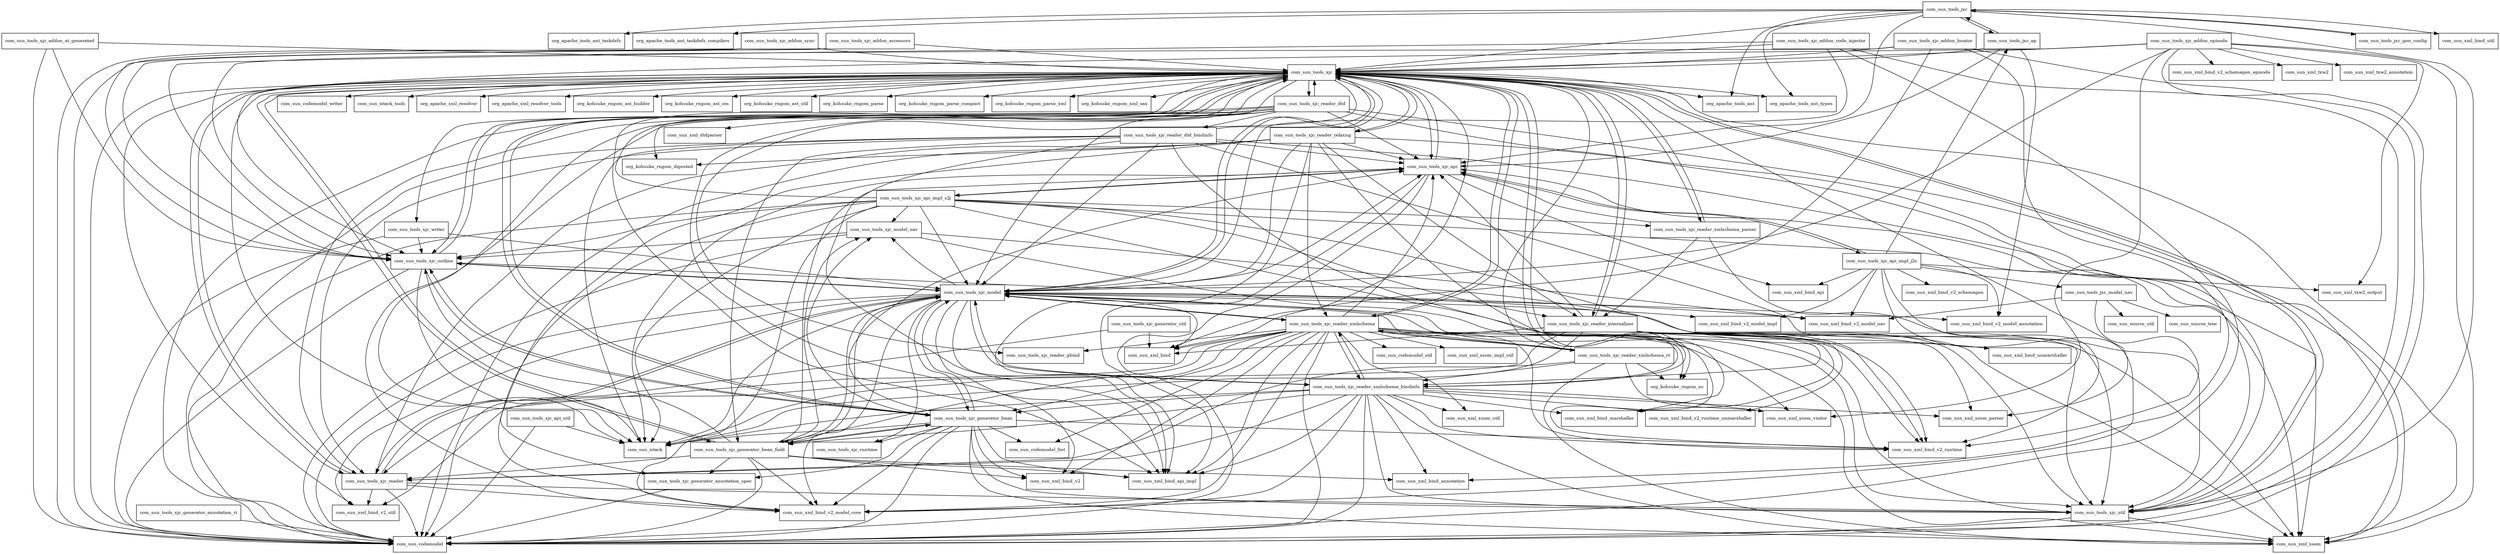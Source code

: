 digraph jaxb_xjc_2_2_5_redhat_8_package_dependencies {
  node [shape = box, fontsize=10.0];
  com_sun_tools_jxc -> com_sun_tools_jxc_ap;
  com_sun_tools_jxc -> com_sun_tools_jxc_gen_config;
  com_sun_tools_jxc -> com_sun_tools_xjc;
  com_sun_tools_jxc -> com_sun_tools_xjc_api;
  com_sun_tools_jxc -> com_sun_tools_xjc_util;
  com_sun_tools_jxc -> com_sun_xml_bind_util;
  com_sun_tools_jxc -> org_apache_tools_ant;
  com_sun_tools_jxc -> org_apache_tools_ant_taskdefs;
  com_sun_tools_jxc -> org_apache_tools_ant_taskdefs_compilers;
  com_sun_tools_jxc -> org_apache_tools_ant_types;
  com_sun_tools_jxc_ap -> com_sun_tools_jxc;
  com_sun_tools_jxc_ap -> com_sun_tools_xjc;
  com_sun_tools_jxc_ap -> com_sun_tools_xjc_api;
  com_sun_tools_jxc_ap -> com_sun_xml_bind_v2_model_annotation;
  com_sun_tools_jxc_gen_config -> com_sun_tools_jxc;
  com_sun_tools_jxc_model_nav -> com_sun_source_tree;
  com_sun_tools_jxc_model_nav -> com_sun_source_util;
  com_sun_tools_jxc_model_nav -> com_sun_xml_bind_v2_model_nav;
  com_sun_tools_jxc_model_nav -> com_sun_xml_bind_v2_runtime;
  com_sun_tools_xjc -> com_sun_codemodel;
  com_sun_tools_xjc -> com_sun_codemodel_writer;
  com_sun_tools_xjc -> com_sun_istack;
  com_sun_tools_xjc -> com_sun_istack_tools;
  com_sun_tools_xjc -> com_sun_tools_xjc_api;
  com_sun_tools_xjc -> com_sun_tools_xjc_generator_bean;
  com_sun_tools_xjc -> com_sun_tools_xjc_generator_bean_field;
  com_sun_tools_xjc -> com_sun_tools_xjc_model;
  com_sun_tools_xjc -> com_sun_tools_xjc_outline;
  com_sun_tools_xjc -> com_sun_tools_xjc_reader;
  com_sun_tools_xjc -> com_sun_tools_xjc_reader_dtd;
  com_sun_tools_xjc -> com_sun_tools_xjc_reader_gbind;
  com_sun_tools_xjc -> com_sun_tools_xjc_reader_internalizer;
  com_sun_tools_xjc -> com_sun_tools_xjc_reader_relaxng;
  com_sun_tools_xjc -> com_sun_tools_xjc_reader_xmlschema;
  com_sun_tools_xjc -> com_sun_tools_xjc_reader_xmlschema_bindinfo;
  com_sun_tools_xjc -> com_sun_tools_xjc_reader_xmlschema_parser;
  com_sun_tools_xjc -> com_sun_tools_xjc_util;
  com_sun_tools_xjc -> com_sun_tools_xjc_writer;
  com_sun_tools_xjc -> com_sun_xml_bind;
  com_sun_tools_xjc -> com_sun_xml_bind_api_impl;
  com_sun_tools_xjc -> com_sun_xml_bind_v2_util;
  com_sun_tools_xjc -> com_sun_xml_xsom;
  com_sun_tools_xjc -> com_sun_xml_xsom_parser;
  com_sun_tools_xjc -> org_apache_tools_ant;
  com_sun_tools_xjc -> org_apache_tools_ant_types;
  com_sun_tools_xjc -> org_apache_xml_resolver;
  com_sun_tools_xjc -> org_apache_xml_resolver_tools;
  com_sun_tools_xjc -> org_kohsuke_rngom_ast_builder;
  com_sun_tools_xjc -> org_kohsuke_rngom_ast_om;
  com_sun_tools_xjc -> org_kohsuke_rngom_ast_util;
  com_sun_tools_xjc -> org_kohsuke_rngom_digested;
  com_sun_tools_xjc -> org_kohsuke_rngom_parse;
  com_sun_tools_xjc -> org_kohsuke_rngom_parse_compact;
  com_sun_tools_xjc -> org_kohsuke_rngom_parse_xml;
  com_sun_tools_xjc -> org_kohsuke_rngom_xml_sax;
  com_sun_tools_xjc_addon_accessors -> com_sun_codemodel;
  com_sun_tools_xjc_addon_accessors -> com_sun_tools_xjc;
  com_sun_tools_xjc_addon_accessors -> com_sun_tools_xjc_outline;
  com_sun_tools_xjc_addon_at_generated -> com_sun_codemodel;
  com_sun_tools_xjc_addon_at_generated -> com_sun_tools_xjc;
  com_sun_tools_xjc_addon_at_generated -> com_sun_tools_xjc_outline;
  com_sun_tools_xjc_addon_code_injector -> com_sun_codemodel;
  com_sun_tools_xjc_addon_code_injector -> com_sun_tools_xjc;
  com_sun_tools_xjc_addon_code_injector -> com_sun_tools_xjc_model;
  com_sun_tools_xjc_addon_code_injector -> com_sun_tools_xjc_outline;
  com_sun_tools_xjc_addon_code_injector -> com_sun_tools_xjc_util;
  com_sun_tools_xjc_addon_episode -> com_sun_codemodel;
  com_sun_tools_xjc_addon_episode -> com_sun_tools_xjc;
  com_sun_tools_xjc_addon_episode -> com_sun_tools_xjc_model;
  com_sun_tools_xjc_addon_episode -> com_sun_tools_xjc_outline;
  com_sun_tools_xjc_addon_episode -> com_sun_xml_bind_v2_schemagen_episode;
  com_sun_tools_xjc_addon_episode -> com_sun_xml_txw2;
  com_sun_tools_xjc_addon_episode -> com_sun_xml_txw2_annotation;
  com_sun_tools_xjc_addon_episode -> com_sun_xml_txw2_output;
  com_sun_tools_xjc_addon_episode -> com_sun_xml_xsom;
  com_sun_tools_xjc_addon_episode -> com_sun_xml_xsom_visitor;
  com_sun_tools_xjc_addon_locator -> com_sun_codemodel;
  com_sun_tools_xjc_addon_locator -> com_sun_tools_xjc;
  com_sun_tools_xjc_addon_locator -> com_sun_tools_xjc_outline;
  com_sun_tools_xjc_addon_locator -> com_sun_xml_bind;
  com_sun_tools_xjc_addon_locator -> com_sun_xml_bind_annotation;
  com_sun_tools_xjc_addon_sync -> com_sun_codemodel;
  com_sun_tools_xjc_addon_sync -> com_sun_tools_xjc;
  com_sun_tools_xjc_addon_sync -> com_sun_tools_xjc_outline;
  com_sun_tools_xjc_api -> com_sun_codemodel;
  com_sun_tools_xjc_api -> com_sun_istack;
  com_sun_tools_xjc_api -> com_sun_tools_xjc;
  com_sun_tools_xjc_api -> com_sun_tools_xjc_api_impl_j2s;
  com_sun_tools_xjc_api -> com_sun_tools_xjc_api_impl_s2j;
  com_sun_tools_xjc_api -> com_sun_xml_bind_api;
  com_sun_tools_xjc_api -> com_sun_xml_bind_api_impl;
  com_sun_tools_xjc_api_impl_j2s -> com_sun_tools_jxc_ap;
  com_sun_tools_xjc_api_impl_j2s -> com_sun_tools_jxc_model_nav;
  com_sun_tools_xjc_api_impl_j2s -> com_sun_tools_xjc_api;
  com_sun_tools_xjc_api_impl_j2s -> com_sun_xml_bind_api;
  com_sun_tools_xjc_api_impl_j2s -> com_sun_xml_bind_v2_model_annotation;
  com_sun_tools_xjc_api_impl_j2s -> com_sun_xml_bind_v2_model_core;
  com_sun_tools_xjc_api_impl_j2s -> com_sun_xml_bind_v2_model_impl;
  com_sun_tools_xjc_api_impl_j2s -> com_sun_xml_bind_v2_model_nav;
  com_sun_tools_xjc_api_impl_j2s -> com_sun_xml_bind_v2_runtime;
  com_sun_tools_xjc_api_impl_j2s -> com_sun_xml_bind_v2_schemagen;
  com_sun_tools_xjc_api_impl_j2s -> com_sun_xml_txw2_output;
  com_sun_tools_xjc_api_impl_s2j -> com_sun_codemodel;
  com_sun_tools_xjc_api_impl_s2j -> com_sun_istack;
  com_sun_tools_xjc_api_impl_s2j -> com_sun_tools_xjc;
  com_sun_tools_xjc_api_impl_s2j -> com_sun_tools_xjc_api;
  com_sun_tools_xjc_api_impl_s2j -> com_sun_tools_xjc_generator_annotation_spec;
  com_sun_tools_xjc_api_impl_s2j -> com_sun_tools_xjc_model;
  com_sun_tools_xjc_api_impl_s2j -> com_sun_tools_xjc_model_nav;
  com_sun_tools_xjc_api_impl_s2j -> com_sun_tools_xjc_outline;
  com_sun_tools_xjc_api_impl_s2j -> com_sun_tools_xjc_reader_internalizer;
  com_sun_tools_xjc_api_impl_s2j -> com_sun_tools_xjc_reader_xmlschema_parser;
  com_sun_tools_xjc_api_impl_s2j -> com_sun_xml_bind_unmarshaller;
  com_sun_tools_xjc_api_impl_s2j -> com_sun_xml_bind_v2_model_core;
  com_sun_tools_xjc_api_impl_s2j -> com_sun_xml_bind_v2_runtime;
  com_sun_tools_xjc_api_impl_s2j -> com_sun_xml_xsom;
  com_sun_tools_xjc_api_util -> com_sun_codemodel;
  com_sun_tools_xjc_api_util -> com_sun_istack;
  com_sun_tools_xjc_generator_annotation_ri -> com_sun_codemodel;
  com_sun_tools_xjc_generator_annotation_spec -> com_sun_codemodel;
  com_sun_tools_xjc_generator_bean -> com_sun_codemodel;
  com_sun_tools_xjc_generator_bean -> com_sun_codemodel_fmt;
  com_sun_tools_xjc_generator_bean -> com_sun_istack;
  com_sun_tools_xjc_generator_bean -> com_sun_tools_xjc;
  com_sun_tools_xjc_generator_bean -> com_sun_tools_xjc_api;
  com_sun_tools_xjc_generator_bean -> com_sun_tools_xjc_generator_annotation_spec;
  com_sun_tools_xjc_generator_bean -> com_sun_tools_xjc_generator_bean_field;
  com_sun_tools_xjc_generator_bean -> com_sun_tools_xjc_model;
  com_sun_tools_xjc_generator_bean -> com_sun_tools_xjc_model_nav;
  com_sun_tools_xjc_generator_bean -> com_sun_tools_xjc_outline;
  com_sun_tools_xjc_generator_bean -> com_sun_tools_xjc_runtime;
  com_sun_tools_xjc_generator_bean -> com_sun_tools_xjc_util;
  com_sun_tools_xjc_generator_bean -> com_sun_xml_bind_api_impl;
  com_sun_tools_xjc_generator_bean -> com_sun_xml_bind_v2;
  com_sun_tools_xjc_generator_bean -> com_sun_xml_bind_v2_model_core;
  com_sun_tools_xjc_generator_bean -> com_sun_xml_bind_v2_runtime;
  com_sun_tools_xjc_generator_bean -> com_sun_xml_xsom;
  com_sun_tools_xjc_generator_bean_field -> com_sun_codemodel;
  com_sun_tools_xjc_generator_bean_field -> com_sun_tools_xjc;
  com_sun_tools_xjc_generator_bean_field -> com_sun_tools_xjc_api;
  com_sun_tools_xjc_generator_bean_field -> com_sun_tools_xjc_generator_annotation_spec;
  com_sun_tools_xjc_generator_bean_field -> com_sun_tools_xjc_generator_bean;
  com_sun_tools_xjc_generator_bean_field -> com_sun_tools_xjc_model;
  com_sun_tools_xjc_generator_bean_field -> com_sun_tools_xjc_model_nav;
  com_sun_tools_xjc_generator_bean_field -> com_sun_tools_xjc_outline;
  com_sun_tools_xjc_generator_bean_field -> com_sun_tools_xjc_reader;
  com_sun_tools_xjc_generator_bean_field -> com_sun_xml_bind_annotation;
  com_sun_tools_xjc_generator_bean_field -> com_sun_xml_bind_api_impl;
  com_sun_tools_xjc_generator_bean_field -> com_sun_xml_bind_v2;
  com_sun_tools_xjc_generator_bean_field -> com_sun_xml_bind_v2_model_core;
  com_sun_tools_xjc_generator_util -> com_sun_codemodel;
  com_sun_tools_xjc_generator_util -> com_sun_xml_bind;
  com_sun_tools_xjc_model -> com_sun_codemodel;
  com_sun_tools_xjc_model -> com_sun_istack;
  com_sun_tools_xjc_model -> com_sun_tools_xjc;
  com_sun_tools_xjc_model -> com_sun_tools_xjc_api;
  com_sun_tools_xjc_model -> com_sun_tools_xjc_generator_bean;
  com_sun_tools_xjc_model -> com_sun_tools_xjc_generator_bean_field;
  com_sun_tools_xjc_model -> com_sun_tools_xjc_model_nav;
  com_sun_tools_xjc_model -> com_sun_tools_xjc_outline;
  com_sun_tools_xjc_model -> com_sun_tools_xjc_reader;
  com_sun_tools_xjc_model -> com_sun_tools_xjc_reader_xmlschema;
  com_sun_tools_xjc_model -> com_sun_tools_xjc_reader_xmlschema_bindinfo;
  com_sun_tools_xjc_model -> com_sun_tools_xjc_runtime;
  com_sun_tools_xjc_model -> com_sun_tools_xjc_util;
  com_sun_tools_xjc_model -> com_sun_xml_bind;
  com_sun_tools_xjc_model -> com_sun_xml_bind_api_impl;
  com_sun_tools_xjc_model -> com_sun_xml_bind_v2;
  com_sun_tools_xjc_model -> com_sun_xml_bind_v2_model_annotation;
  com_sun_tools_xjc_model -> com_sun_xml_bind_v2_model_core;
  com_sun_tools_xjc_model -> com_sun_xml_bind_v2_model_impl;
  com_sun_tools_xjc_model -> com_sun_xml_bind_v2_model_nav;
  com_sun_tools_xjc_model -> com_sun_xml_bind_v2_runtime;
  com_sun_tools_xjc_model -> com_sun_xml_bind_v2_util;
  com_sun_tools_xjc_model -> com_sun_xml_xsom;
  com_sun_tools_xjc_model_nav -> com_sun_codemodel;
  com_sun_tools_xjc_model_nav -> com_sun_tools_xjc_outline;
  com_sun_tools_xjc_model_nav -> com_sun_xml_bind_v2_model_nav;
  com_sun_tools_xjc_model_nav -> com_sun_xml_bind_v2_runtime;
  com_sun_tools_xjc_outline -> com_sun_codemodel;
  com_sun_tools_xjc_outline -> com_sun_istack;
  com_sun_tools_xjc_outline -> com_sun_tools_xjc;
  com_sun_tools_xjc_outline -> com_sun_tools_xjc_generator_bean;
  com_sun_tools_xjc_outline -> com_sun_tools_xjc_model;
  com_sun_tools_xjc_outline -> com_sun_tools_xjc_util;
  com_sun_tools_xjc_reader -> com_sun_codemodel;
  com_sun_tools_xjc_reader -> com_sun_tools_xjc;
  com_sun_tools_xjc_reader -> com_sun_tools_xjc_model;
  com_sun_tools_xjc_reader -> com_sun_tools_xjc_util;
  com_sun_tools_xjc_reader -> com_sun_xml_bind_v2_model_core;
  com_sun_tools_xjc_reader -> com_sun_xml_bind_v2_util;
  com_sun_tools_xjc_reader_dtd -> com_sun_codemodel;
  com_sun_tools_xjc_reader_dtd -> com_sun_istack;
  com_sun_tools_xjc_reader_dtd -> com_sun_tools_xjc;
  com_sun_tools_xjc_reader_dtd -> com_sun_tools_xjc_api;
  com_sun_tools_xjc_reader_dtd -> com_sun_tools_xjc_model;
  com_sun_tools_xjc_reader_dtd -> com_sun_tools_xjc_reader;
  com_sun_tools_xjc_reader_dtd -> com_sun_tools_xjc_reader_dtd_bindinfo;
  com_sun_tools_xjc_reader_dtd -> com_sun_tools_xjc_util;
  com_sun_tools_xjc_reader_dtd -> com_sun_xml_bind_api_impl;
  com_sun_tools_xjc_reader_dtd -> com_sun_xml_bind_v2_model_core;
  com_sun_tools_xjc_reader_dtd -> com_sun_xml_dtdparser;
  com_sun_tools_xjc_reader_dtd -> com_sun_xml_xsom;
  com_sun_tools_xjc_reader_dtd_bindinfo -> com_sun_codemodel;
  com_sun_tools_xjc_reader_dtd_bindinfo -> com_sun_istack;
  com_sun_tools_xjc_reader_dtd_bindinfo -> com_sun_tools_xjc;
  com_sun_tools_xjc_reader_dtd_bindinfo -> com_sun_tools_xjc_api;
  com_sun_tools_xjc_reader_dtd_bindinfo -> com_sun_tools_xjc_generator_bean_field;
  com_sun_tools_xjc_reader_dtd_bindinfo -> com_sun_tools_xjc_model;
  com_sun_tools_xjc_reader_dtd_bindinfo -> com_sun_tools_xjc_reader;
  com_sun_tools_xjc_reader_dtd_bindinfo -> com_sun_tools_xjc_util;
  com_sun_tools_xjc_reader_dtd_bindinfo -> com_sun_xml_bind_api_impl;
  com_sun_tools_xjc_reader_dtd_bindinfo -> com_sun_xml_bind_marshaller;
  com_sun_tools_xjc_reader_dtd_bindinfo -> com_sun_xml_xsom;
  com_sun_tools_xjc_reader_internalizer -> com_sun_istack;
  com_sun_tools_xjc_reader_internalizer -> com_sun_tools_xjc;
  com_sun_tools_xjc_reader_internalizer -> com_sun_tools_xjc_api;
  com_sun_tools_xjc_reader_internalizer -> com_sun_tools_xjc_reader_xmlschema_bindinfo;
  com_sun_tools_xjc_reader_internalizer -> com_sun_tools_xjc_util;
  com_sun_tools_xjc_reader_internalizer -> com_sun_xml_bind;
  com_sun_tools_xjc_reader_internalizer -> com_sun_xml_bind_marshaller;
  com_sun_tools_xjc_reader_internalizer -> com_sun_xml_bind_unmarshaller;
  com_sun_tools_xjc_reader_internalizer -> com_sun_xml_bind_v2_runtime;
  com_sun_tools_xjc_reader_internalizer -> com_sun_xml_bind_v2_runtime_unmarshaller;
  com_sun_tools_xjc_reader_internalizer -> com_sun_xml_bind_v2_util;
  com_sun_tools_xjc_reader_internalizer -> com_sun_xml_xsom;
  com_sun_tools_xjc_reader_internalizer -> com_sun_xml_xsom_parser;
  com_sun_tools_xjc_reader_relaxng -> com_sun_codemodel;
  com_sun_tools_xjc_reader_relaxng -> com_sun_tools_xjc;
  com_sun_tools_xjc_reader_relaxng -> com_sun_tools_xjc_api;
  com_sun_tools_xjc_reader_relaxng -> com_sun_tools_xjc_model;
  com_sun_tools_xjc_reader_relaxng -> com_sun_tools_xjc_reader;
  com_sun_tools_xjc_reader_relaxng -> com_sun_tools_xjc_reader_internalizer;
  com_sun_tools_xjc_reader_relaxng -> com_sun_tools_xjc_reader_xmlschema;
  com_sun_tools_xjc_reader_relaxng -> com_sun_xml_bind_api_impl;
  com_sun_tools_xjc_reader_relaxng -> com_sun_xml_bind_v2_model_core;
  com_sun_tools_xjc_reader_relaxng -> com_sun_xml_xsom;
  com_sun_tools_xjc_reader_relaxng -> org_kohsuke_rngom_digested;
  com_sun_tools_xjc_reader_relaxng -> org_kohsuke_rngom_nc;
  com_sun_tools_xjc_reader_xmlschema -> com_sun_codemodel;
  com_sun_tools_xjc_reader_xmlschema -> com_sun_codemodel_fmt;
  com_sun_tools_xjc_reader_xmlschema -> com_sun_codemodel_util;
  com_sun_tools_xjc_reader_xmlschema -> com_sun_istack;
  com_sun_tools_xjc_reader_xmlschema -> com_sun_tools_xjc;
  com_sun_tools_xjc_reader_xmlschema -> com_sun_tools_xjc_api;
  com_sun_tools_xjc_reader_xmlschema -> com_sun_tools_xjc_generator_bean;
  com_sun_tools_xjc_reader_xmlschema -> com_sun_tools_xjc_generator_bean_field;
  com_sun_tools_xjc_reader_xmlschema -> com_sun_tools_xjc_model;
  com_sun_tools_xjc_reader_xmlschema -> com_sun_tools_xjc_reader;
  com_sun_tools_xjc_reader_xmlschema -> com_sun_tools_xjc_reader_gbind;
  com_sun_tools_xjc_reader_xmlschema -> com_sun_tools_xjc_reader_xmlschema_bindinfo;
  com_sun_tools_xjc_reader_xmlschema -> com_sun_tools_xjc_reader_xmlschema_ct;
  com_sun_tools_xjc_reader_xmlschema -> com_sun_tools_xjc_util;
  com_sun_tools_xjc_reader_xmlschema -> com_sun_xml_bind;
  com_sun_tools_xjc_reader_xmlschema -> com_sun_xml_bind_api_impl;
  com_sun_tools_xjc_reader_xmlschema -> com_sun_xml_bind_v2;
  com_sun_tools_xjc_reader_xmlschema -> com_sun_xml_bind_v2_model_core;
  com_sun_tools_xjc_reader_xmlschema -> com_sun_xml_bind_v2_runtime;
  com_sun_tools_xjc_reader_xmlschema -> com_sun_xml_xsom;
  com_sun_tools_xjc_reader_xmlschema -> com_sun_xml_xsom_impl_util;
  com_sun_tools_xjc_reader_xmlschema -> com_sun_xml_xsom_util;
  com_sun_tools_xjc_reader_xmlschema -> com_sun_xml_xsom_visitor;
  com_sun_tools_xjc_reader_xmlschema -> org_kohsuke_rngom_nc;
  com_sun_tools_xjc_reader_xmlschema_bindinfo -> com_sun_codemodel;
  com_sun_tools_xjc_reader_xmlschema_bindinfo -> com_sun_istack;
  com_sun_tools_xjc_reader_xmlschema_bindinfo -> com_sun_tools_xjc;
  com_sun_tools_xjc_reader_xmlschema_bindinfo -> com_sun_tools_xjc_generator_bean;
  com_sun_tools_xjc_reader_xmlschema_bindinfo -> com_sun_tools_xjc_generator_bean_field;
  com_sun_tools_xjc_reader_xmlschema_bindinfo -> com_sun_tools_xjc_model;
  com_sun_tools_xjc_reader_xmlschema_bindinfo -> com_sun_tools_xjc_reader;
  com_sun_tools_xjc_reader_xmlschema_bindinfo -> com_sun_tools_xjc_reader_xmlschema;
  com_sun_tools_xjc_reader_xmlschema_bindinfo -> com_sun_tools_xjc_util;
  com_sun_tools_xjc_reader_xmlschema_bindinfo -> com_sun_xml_bind_annotation;
  com_sun_tools_xjc_reader_xmlschema_bindinfo -> com_sun_xml_bind_api_impl;
  com_sun_tools_xjc_reader_xmlschema_bindinfo -> com_sun_xml_bind_marshaller;
  com_sun_tools_xjc_reader_xmlschema_bindinfo -> com_sun_xml_bind_v2_model_core;
  com_sun_tools_xjc_reader_xmlschema_bindinfo -> com_sun_xml_bind_v2_runtime;
  com_sun_tools_xjc_reader_xmlschema_bindinfo -> com_sun_xml_bind_v2_runtime_unmarshaller;
  com_sun_tools_xjc_reader_xmlschema_bindinfo -> com_sun_xml_xsom;
  com_sun_tools_xjc_reader_xmlschema_bindinfo -> com_sun_xml_xsom_parser;
  com_sun_tools_xjc_reader_xmlschema_bindinfo -> com_sun_xml_xsom_util;
  com_sun_tools_xjc_reader_xmlschema_bindinfo -> com_sun_xml_xsom_visitor;
  com_sun_tools_xjc_reader_xmlschema_ct -> com_sun_tools_xjc;
  com_sun_tools_xjc_reader_xmlschema_ct -> com_sun_tools_xjc_model;
  com_sun_tools_xjc_reader_xmlschema_ct -> com_sun_tools_xjc_reader;
  com_sun_tools_xjc_reader_xmlschema_ct -> com_sun_tools_xjc_reader_xmlschema;
  com_sun_tools_xjc_reader_xmlschema_ct -> com_sun_tools_xjc_reader_xmlschema_bindinfo;
  com_sun_tools_xjc_reader_xmlschema_ct -> com_sun_xml_xsom;
  com_sun_tools_xjc_reader_xmlschema_ct -> com_sun_xml_xsom_visitor;
  com_sun_tools_xjc_reader_xmlschema_ct -> org_kohsuke_rngom_nc;
  com_sun_tools_xjc_reader_xmlschema_parser -> com_sun_tools_xjc;
  com_sun_tools_xjc_reader_xmlschema_parser -> com_sun_tools_xjc_api;
  com_sun_tools_xjc_reader_xmlschema_parser -> com_sun_tools_xjc_reader_internalizer;
  com_sun_tools_xjc_reader_xmlschema_parser -> com_sun_tools_xjc_util;
  com_sun_tools_xjc_util -> com_sun_codemodel;
  com_sun_tools_xjc_util -> com_sun_tools_xjc;
  com_sun_tools_xjc_util -> com_sun_tools_xjc_api;
  com_sun_tools_xjc_util -> com_sun_xml_xsom;
  com_sun_tools_xjc_writer -> com_sun_codemodel;
  com_sun_tools_xjc_writer -> com_sun_tools_xjc_model;
  com_sun_tools_xjc_writer -> com_sun_tools_xjc_outline;
}
